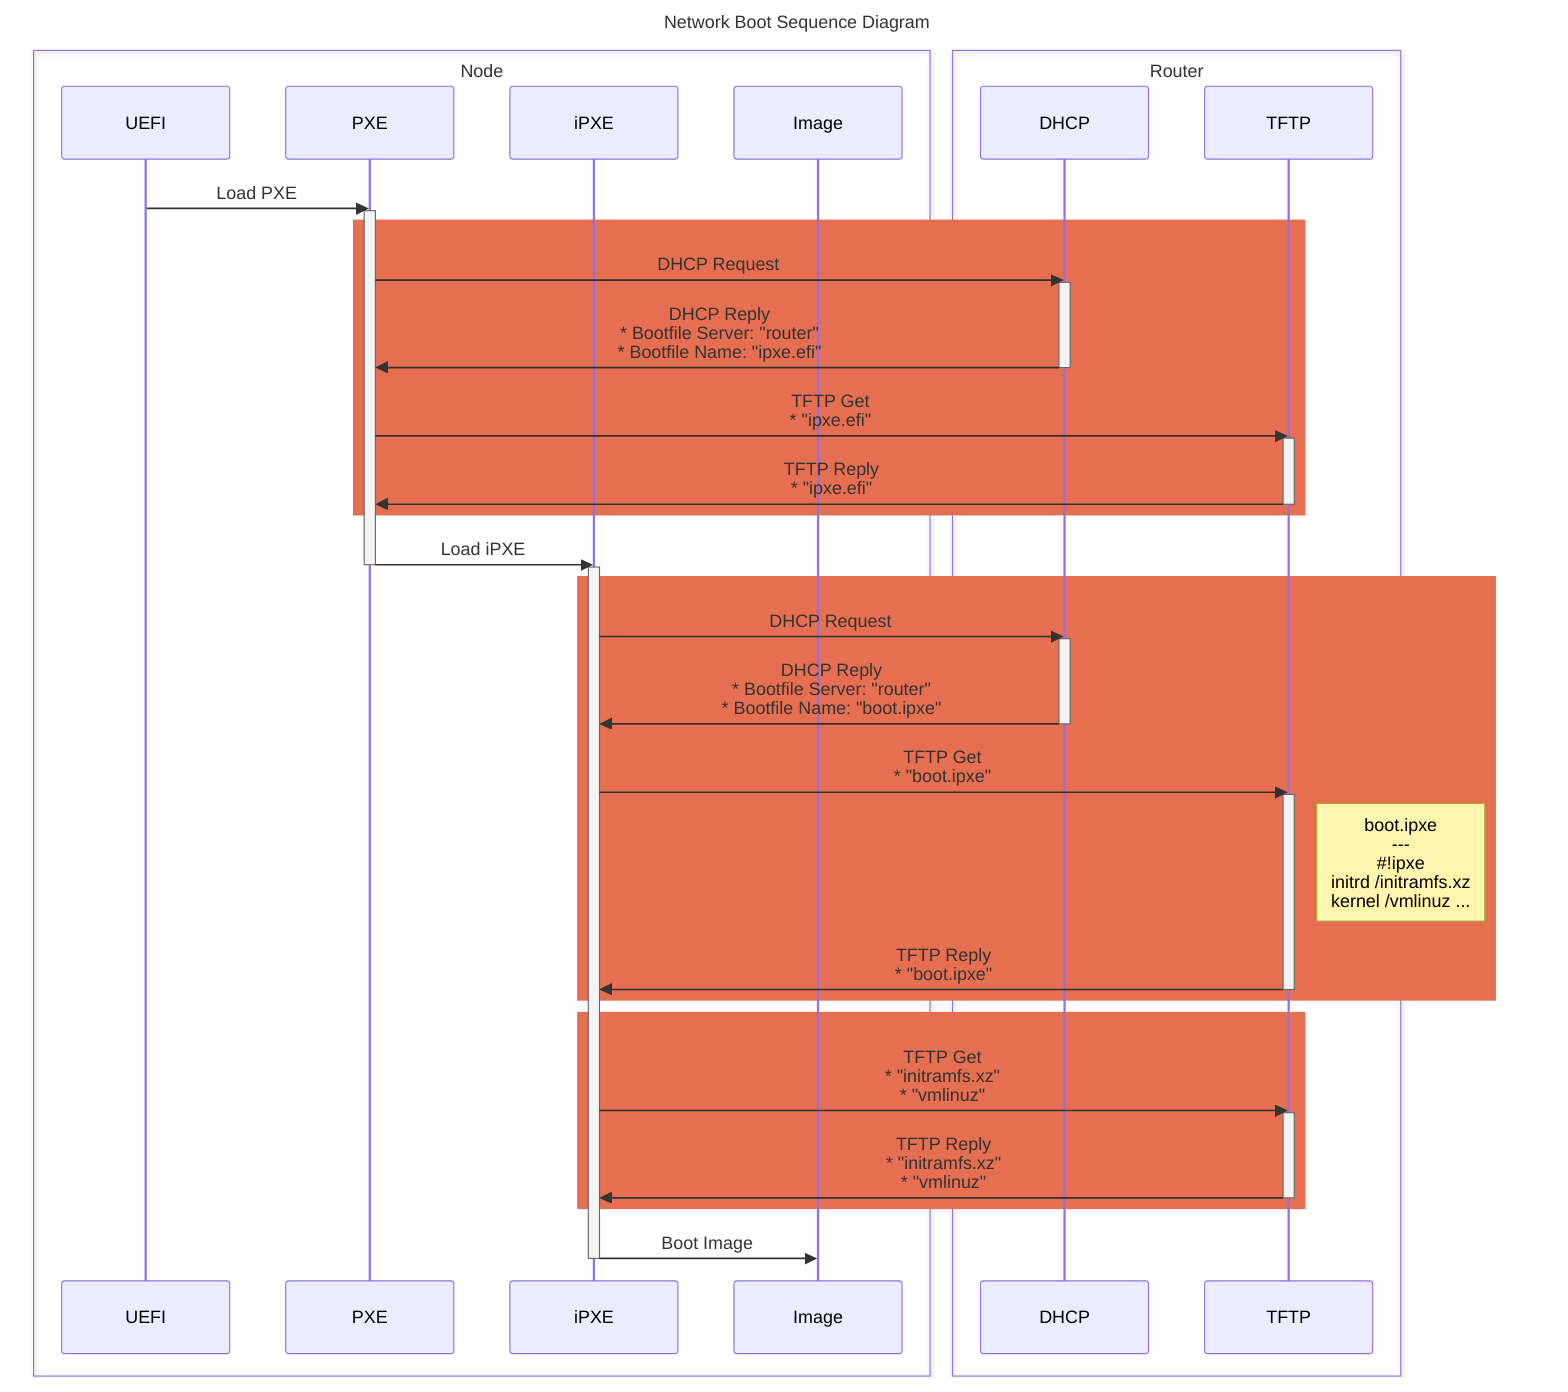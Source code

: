 ---
title: Network Boot Sequence Diagram
---
sequenceDiagram

    box Node
    participant uefi as UEFI
    participant pxe as PXE
    participant ipxe as iPXE
    participant image as Image
    end
    box Router
    participant dhcp as DHCP
    participant tftp as TFTP
    end

    uefi->>pxe: Load PXE
    activate pxe

    rect rgb(231, 111, 81)
        pxe->>dhcp: DHCP Request
        activate dhcp
        dhcp->>pxe: DHCP Reply<br>* Bootfile Server: "router"<br>* Bootfile Name: "ipxe.efi"
        deactivate dhcp
        pxe->>tftp: TFTP Get<br>* "ipxe.efi"
        activate tftp
        tftp->>pxe: TFTP Reply<br>* "ipxe.efi"
        deactivate tftp
    end

    pxe->>ipxe: Load iPXE
    deactivate pxe
    activate ipxe

    rect rgb(231, 111, 81)
        ipxe->>dhcp: DHCP Request
        activate dhcp
        dhcp->>ipxe: DHCP Reply<br>* Bootfile Server: "router"<br>* Bootfile Name: "boot.ipxe"
        deactivate dhcp
        ipxe->>tftp: TFTP Get<br>* "boot.ipxe"
        activate tftp
        Note right of tftp: boot.ipxe<br/>---<br/>#35;!ipxe<br/>initrd /initramfs.xz<br/>kernel /vmlinuz ...
        tftp->>ipxe: TFTP Reply<br>* "boot.ipxe"
        deactivate tftp
    end

    rect rgb(231, 111, 81)
        ipxe->>tftp: TFTP Get<br>* "initramfs.xz"<br>* "vmlinuz"
        activate tftp
        tftp->>ipxe: TFTP Reply<br>* "initramfs.xz"<br>* "vmlinuz"
        deactivate tftp
    end

    ipxe->>image: Boot Image
    deactivate ipxe
    activate image